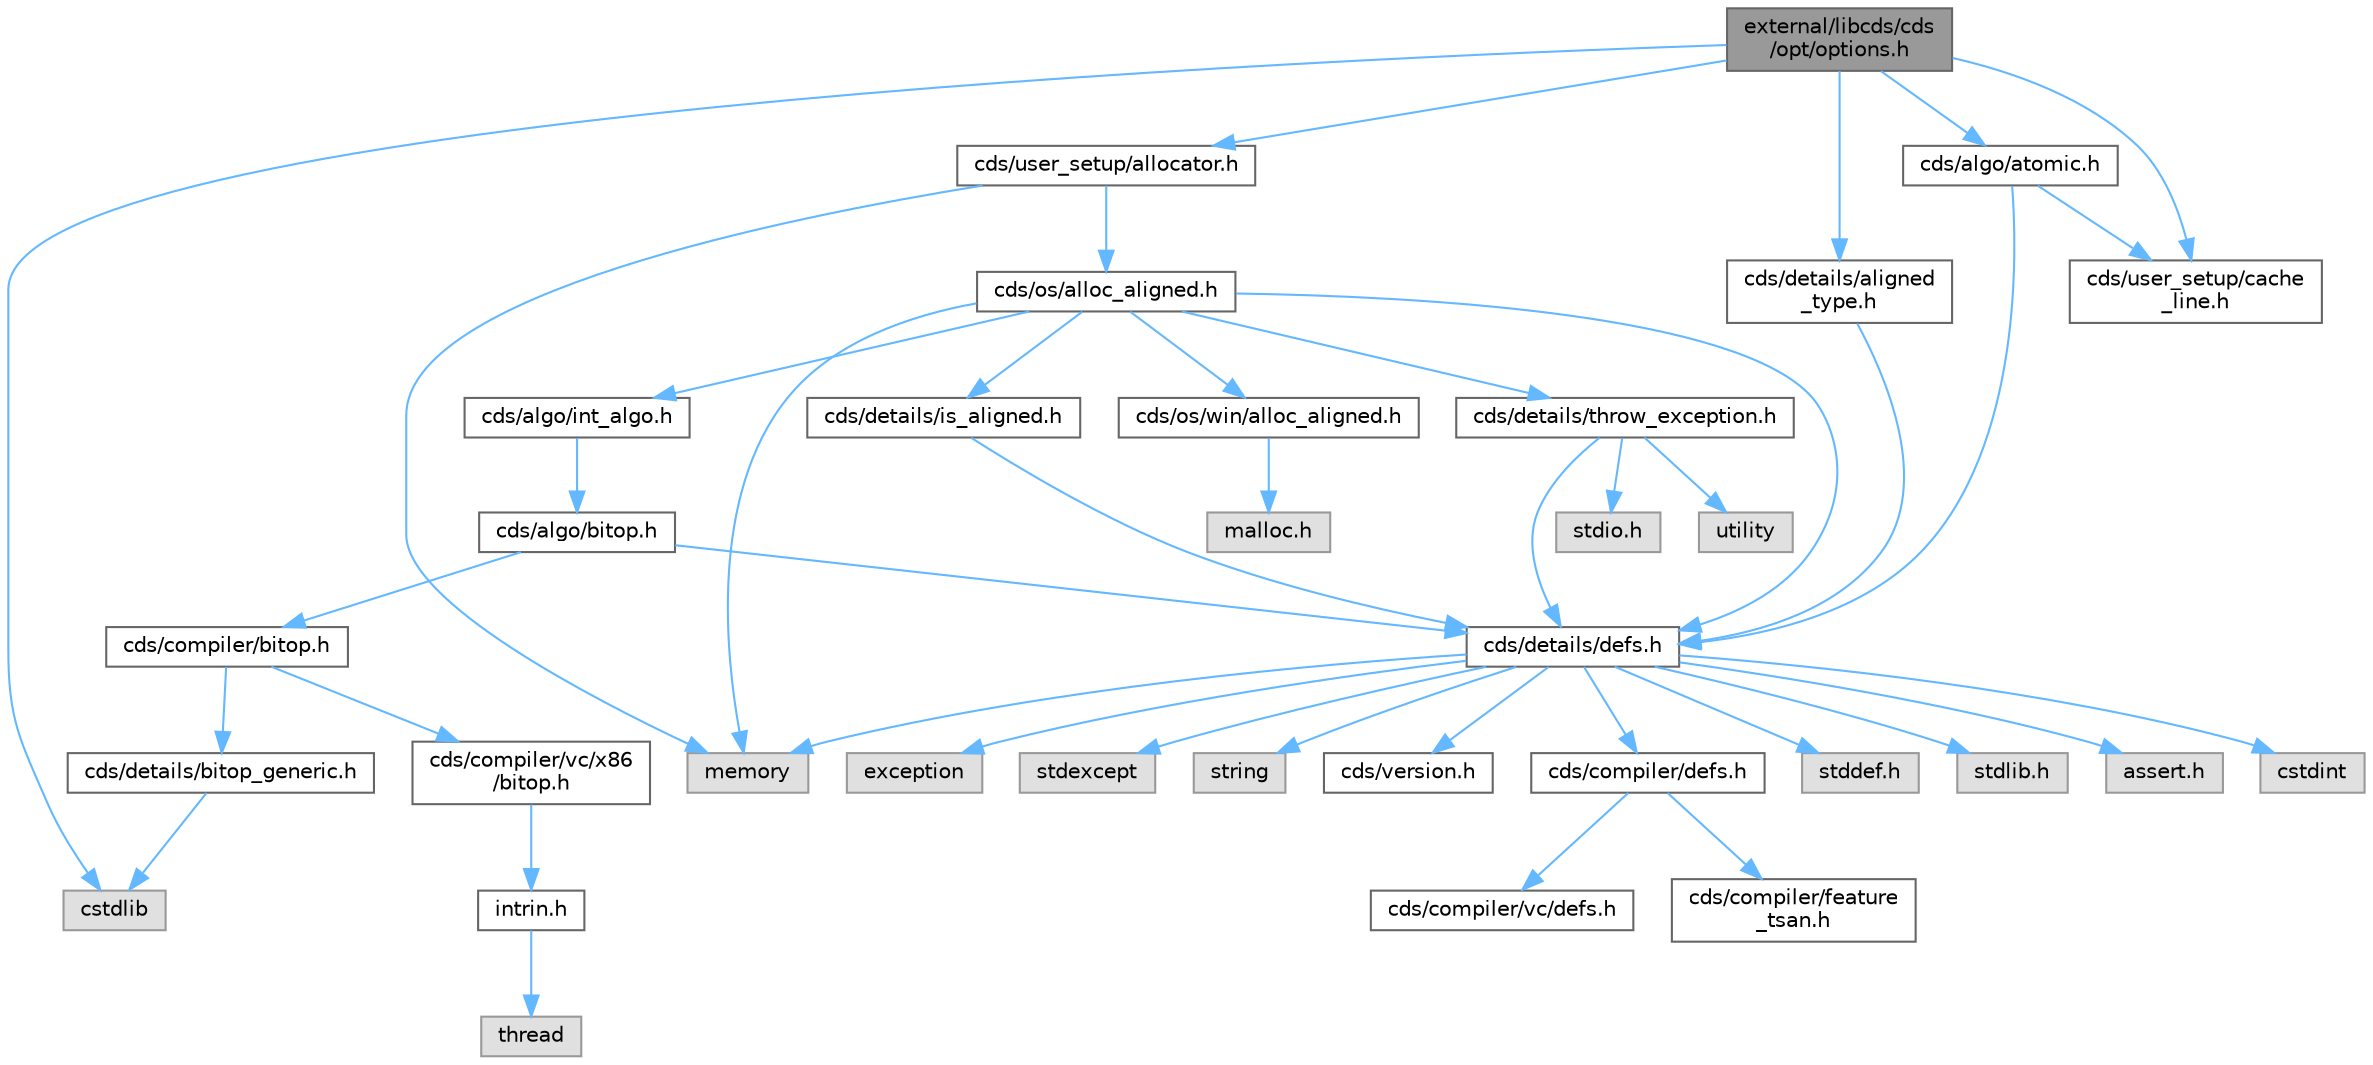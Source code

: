 digraph "external/libcds/cds/opt/options.h"
{
 // LATEX_PDF_SIZE
  bgcolor="transparent";
  edge [fontname=Helvetica,fontsize=10,labelfontname=Helvetica,labelfontsize=10];
  node [fontname=Helvetica,fontsize=10,shape=box,height=0.2,width=0.4];
  Node1 [id="Node000001",label="external/libcds/cds\l/opt/options.h",height=0.2,width=0.4,color="gray40", fillcolor="grey60", style="filled", fontcolor="black",tooltip=" "];
  Node1 -> Node2 [id="edge42_Node000001_Node000002",color="steelblue1",style="solid",tooltip=" "];
  Node2 [id="Node000002",label="cstdlib",height=0.2,width=0.4,color="grey60", fillcolor="#E0E0E0", style="filled",tooltip=" "];
  Node1 -> Node3 [id="edge43_Node000001_Node000003",color="steelblue1",style="solid",tooltip=" "];
  Node3 [id="Node000003",label="cds/details/aligned\l_type.h",height=0.2,width=0.4,color="grey40", fillcolor="white", style="filled",URL="$aligned__type_8h.html",tooltip=" "];
  Node3 -> Node4 [id="edge44_Node000003_Node000004",color="steelblue1",style="solid",tooltip=" "];
  Node4 [id="Node000004",label="cds/details/defs.h",height=0.2,width=0.4,color="grey40", fillcolor="white", style="filled",URL="$details_2defs_8h.html",tooltip=" "];
  Node4 -> Node5 [id="edge45_Node000004_Node000005",color="steelblue1",style="solid",tooltip=" "];
  Node5 [id="Node000005",label="stddef.h",height=0.2,width=0.4,color="grey60", fillcolor="#E0E0E0", style="filled",tooltip=" "];
  Node4 -> Node6 [id="edge46_Node000004_Node000006",color="steelblue1",style="solid",tooltip=" "];
  Node6 [id="Node000006",label="stdlib.h",height=0.2,width=0.4,color="grey60", fillcolor="#E0E0E0", style="filled",tooltip=" "];
  Node4 -> Node7 [id="edge47_Node000004_Node000007",color="steelblue1",style="solid",tooltip=" "];
  Node7 [id="Node000007",label="assert.h",height=0.2,width=0.4,color="grey60", fillcolor="#E0E0E0", style="filled",tooltip=" "];
  Node4 -> Node8 [id="edge48_Node000004_Node000008",color="steelblue1",style="solid",tooltip=" "];
  Node8 [id="Node000008",label="cstdint",height=0.2,width=0.4,color="grey60", fillcolor="#E0E0E0", style="filled",tooltip=" "];
  Node4 -> Node9 [id="edge49_Node000004_Node000009",color="steelblue1",style="solid",tooltip=" "];
  Node9 [id="Node000009",label="exception",height=0.2,width=0.4,color="grey60", fillcolor="#E0E0E0", style="filled",tooltip=" "];
  Node4 -> Node10 [id="edge50_Node000004_Node000010",color="steelblue1",style="solid",tooltip=" "];
  Node10 [id="Node000010",label="stdexcept",height=0.2,width=0.4,color="grey60", fillcolor="#E0E0E0", style="filled",tooltip=" "];
  Node4 -> Node11 [id="edge51_Node000004_Node000011",color="steelblue1",style="solid",tooltip=" "];
  Node11 [id="Node000011",label="string",height=0.2,width=0.4,color="grey60", fillcolor="#E0E0E0", style="filled",tooltip=" "];
  Node4 -> Node12 [id="edge52_Node000004_Node000012",color="steelblue1",style="solid",tooltip=" "];
  Node12 [id="Node000012",label="memory",height=0.2,width=0.4,color="grey60", fillcolor="#E0E0E0", style="filled",tooltip=" "];
  Node4 -> Node13 [id="edge53_Node000004_Node000013",color="steelblue1",style="solid",tooltip=" "];
  Node13 [id="Node000013",label="cds/version.h",height=0.2,width=0.4,color="grey40", fillcolor="white", style="filled",URL="$external_2libcds_2cds_2version_8h.html",tooltip=" "];
  Node4 -> Node14 [id="edge54_Node000004_Node000014",color="steelblue1",style="solid",tooltip=" "];
  Node14 [id="Node000014",label="cds/compiler/defs.h",height=0.2,width=0.4,color="grey40", fillcolor="white", style="filled",URL="$compiler_2defs_8h.html",tooltip=" "];
  Node14 -> Node15 [id="edge55_Node000014_Node000015",color="steelblue1",style="solid",tooltip=" "];
  Node15 [id="Node000015",label="cds/compiler/vc/defs.h",height=0.2,width=0.4,color="grey40", fillcolor="white", style="filled",URL="$compiler_2vc_2defs_8h.html",tooltip=" "];
  Node14 -> Node16 [id="edge56_Node000014_Node000016",color="steelblue1",style="solid",tooltip=" "];
  Node16 [id="Node000016",label="cds/compiler/feature\l_tsan.h",height=0.2,width=0.4,color="grey40", fillcolor="white", style="filled",URL="$feature__tsan_8h.html",tooltip=" "];
  Node1 -> Node17 [id="edge57_Node000001_Node000017",color="steelblue1",style="solid",tooltip=" "];
  Node17 [id="Node000017",label="cds/user_setup/allocator.h",height=0.2,width=0.4,color="grey40", fillcolor="white", style="filled",URL="$external_2libcds_2cds_2user__setup_2allocator_8h.html",tooltip="Default implementation of allocator classes."];
  Node17 -> Node12 [id="edge58_Node000017_Node000012",color="steelblue1",style="solid",tooltip=" "];
  Node17 -> Node18 [id="edge59_Node000017_Node000018",color="steelblue1",style="solid",tooltip=" "];
  Node18 [id="Node000018",label="cds/os/alloc_aligned.h",height=0.2,width=0.4,color="grey40", fillcolor="white", style="filled",URL="$alloc__aligned_8h.html",tooltip=" "];
  Node18 -> Node4 [id="edge60_Node000018_Node000004",color="steelblue1",style="solid",tooltip=" "];
  Node18 -> Node19 [id="edge61_Node000018_Node000019",color="steelblue1",style="solid",tooltip=" "];
  Node19 [id="Node000019",label="cds/os/win/alloc_aligned.h",height=0.2,width=0.4,color="grey40", fillcolor="white", style="filled",URL="$win_2alloc__aligned_8h.html",tooltip=" "];
  Node19 -> Node20 [id="edge62_Node000019_Node000020",color="steelblue1",style="solid",tooltip=" "];
  Node20 [id="Node000020",label="malloc.h",height=0.2,width=0.4,color="grey60", fillcolor="#E0E0E0", style="filled",tooltip=" "];
  Node18 -> Node12 [id="edge63_Node000018_Node000012",color="steelblue1",style="solid",tooltip=" "];
  Node18 -> Node21 [id="edge64_Node000018_Node000021",color="steelblue1",style="solid",tooltip=" "];
  Node21 [id="Node000021",label="cds/details/is_aligned.h",height=0.2,width=0.4,color="grey40", fillcolor="white", style="filled",URL="$is__aligned_8h.html",tooltip=" "];
  Node21 -> Node4 [id="edge65_Node000021_Node000004",color="steelblue1",style="solid",tooltip=" "];
  Node18 -> Node22 [id="edge66_Node000018_Node000022",color="steelblue1",style="solid",tooltip=" "];
  Node22 [id="Node000022",label="cds/algo/int_algo.h",height=0.2,width=0.4,color="grey40", fillcolor="white", style="filled",URL="$int__algo_8h.html",tooltip=" "];
  Node22 -> Node23 [id="edge67_Node000022_Node000023",color="steelblue1",style="solid",tooltip=" "];
  Node23 [id="Node000023",label="cds/algo/bitop.h",height=0.2,width=0.4,color="grey40", fillcolor="white", style="filled",URL="$algo_2bitop_8h.html",tooltip=" "];
  Node23 -> Node4 [id="edge68_Node000023_Node000004",color="steelblue1",style="solid",tooltip=" "];
  Node23 -> Node24 [id="edge69_Node000023_Node000024",color="steelblue1",style="solid",tooltip=" "];
  Node24 [id="Node000024",label="cds/compiler/bitop.h",height=0.2,width=0.4,color="grey40", fillcolor="white", style="filled",URL="$compiler_2bitop_8h.html",tooltip=" "];
  Node24 -> Node25 [id="edge70_Node000024_Node000025",color="steelblue1",style="solid",tooltip=" "];
  Node25 [id="Node000025",label="cds/compiler/vc/x86\l/bitop.h",height=0.2,width=0.4,color="grey40", fillcolor="white", style="filled",URL="$compiler_2vc_2x86_2bitop_8h.html",tooltip=" "];
  Node25 -> Node26 [id="edge71_Node000025_Node000026",color="steelblue1",style="solid",tooltip=" "];
  Node26 [id="Node000026",label="intrin.h",height=0.2,width=0.4,color="grey40", fillcolor="white", style="filled",URL="$intrin_8h.html",tooltip=" "];
  Node26 -> Node27 [id="edge72_Node000026_Node000027",color="steelblue1",style="solid",tooltip=" "];
  Node27 [id="Node000027",label="thread",height=0.2,width=0.4,color="grey60", fillcolor="#E0E0E0", style="filled",tooltip=" "];
  Node24 -> Node28 [id="edge73_Node000024_Node000028",color="steelblue1",style="solid",tooltip=" "];
  Node28 [id="Node000028",label="cds/details/bitop_generic.h",height=0.2,width=0.4,color="grey40", fillcolor="white", style="filled",URL="$bitop__generic_8h.html",tooltip=" "];
  Node28 -> Node2 [id="edge74_Node000028_Node000002",color="steelblue1",style="solid",tooltip=" "];
  Node18 -> Node29 [id="edge75_Node000018_Node000029",color="steelblue1",style="solid",tooltip=" "];
  Node29 [id="Node000029",label="cds/details/throw_exception.h",height=0.2,width=0.4,color="grey40", fillcolor="white", style="filled",URL="$throw__exception_8h.html",tooltip=" "];
  Node29 -> Node4 [id="edge76_Node000029_Node000004",color="steelblue1",style="solid",tooltip=" "];
  Node29 -> Node30 [id="edge77_Node000029_Node000030",color="steelblue1",style="solid",tooltip=" "];
  Node30 [id="Node000030",label="stdio.h",height=0.2,width=0.4,color="grey60", fillcolor="#E0E0E0", style="filled",tooltip=" "];
  Node29 -> Node31 [id="edge78_Node000029_Node000031",color="steelblue1",style="solid",tooltip=" "];
  Node31 [id="Node000031",label="utility",height=0.2,width=0.4,color="grey60", fillcolor="#E0E0E0", style="filled",tooltip=" "];
  Node1 -> Node32 [id="edge79_Node000001_Node000032",color="steelblue1",style="solid",tooltip=" "];
  Node32 [id="Node000032",label="cds/user_setup/cache\l_line.h",height=0.2,width=0.4,color="grey40", fillcolor="white", style="filled",URL="$cache__line_8h.html",tooltip="Cache-line size definition"];
  Node1 -> Node33 [id="edge80_Node000001_Node000033",color="steelblue1",style="solid",tooltip=" "];
  Node33 [id="Node000033",label="cds/algo/atomic.h",height=0.2,width=0.4,color="grey40", fillcolor="white", style="filled",URL="$external_2libcds_2cds_2algo_2atomic_8h.html",tooltip=" "];
  Node33 -> Node4 [id="edge81_Node000033_Node000004",color="steelblue1",style="solid",tooltip=" "];
  Node33 -> Node32 [id="edge82_Node000033_Node000032",color="steelblue1",style="solid",tooltip=" "];
}
